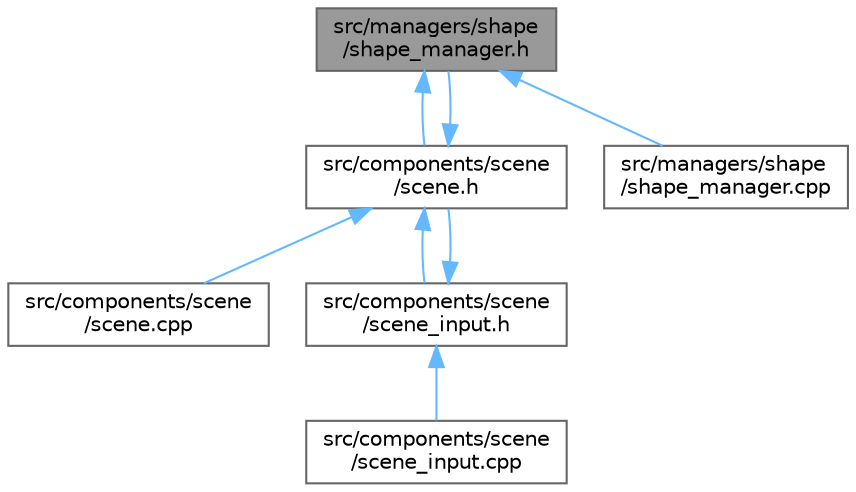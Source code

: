 digraph "src/managers/shape/shape_manager.h"
{
 // LATEX_PDF_SIZE
  bgcolor="transparent";
  edge [fontname=Helvetica,fontsize=10,labelfontname=Helvetica,labelfontsize=10];
  node [fontname=Helvetica,fontsize=10,shape=box,height=0.2,width=0.4];
  Node1 [label="src/managers/shape\l/shape_manager.h",height=0.2,width=0.4,color="gray40", fillcolor="grey60", style="filled", fontcolor="black",tooltip=" "];
  Node1 -> Node2 [dir="back",color="steelblue1",style="solid"];
  Node2 [label="src/components/scene\l/scene.h",height=0.2,width=0.4,color="grey40", fillcolor="white", style="filled",URL="$scene_8h.html",tooltip=" "];
  Node2 -> Node3 [dir="back",color="steelblue1",style="solid"];
  Node3 [label="src/components/scene\l/scene.cpp",height=0.2,width=0.4,color="grey40", fillcolor="white", style="filled",URL="$scene_8cpp.html",tooltip=" "];
  Node2 -> Node4 [dir="back",color="steelblue1",style="solid"];
  Node4 [label="src/components/scene\l/scene_input.h",height=0.2,width=0.4,color="grey40", fillcolor="white", style="filled",URL="$scene__input_8h.html",tooltip=" "];
  Node4 -> Node2 [dir="back",color="steelblue1",style="solid"];
  Node4 -> Node5 [dir="back",color="steelblue1",style="solid"];
  Node5 [label="src/components/scene\l/scene_input.cpp",height=0.2,width=0.4,color="grey40", fillcolor="white", style="filled",URL="$scene__input_8cpp.html",tooltip=" "];
  Node2 -> Node1 [dir="back",color="steelblue1",style="solid"];
  Node1 -> Node6 [dir="back",color="steelblue1",style="solid"];
  Node6 [label="src/managers/shape\l/shape_manager.cpp",height=0.2,width=0.4,color="grey40", fillcolor="white", style="filled",URL="$shape__manager_8cpp.html",tooltip=" "];
}
